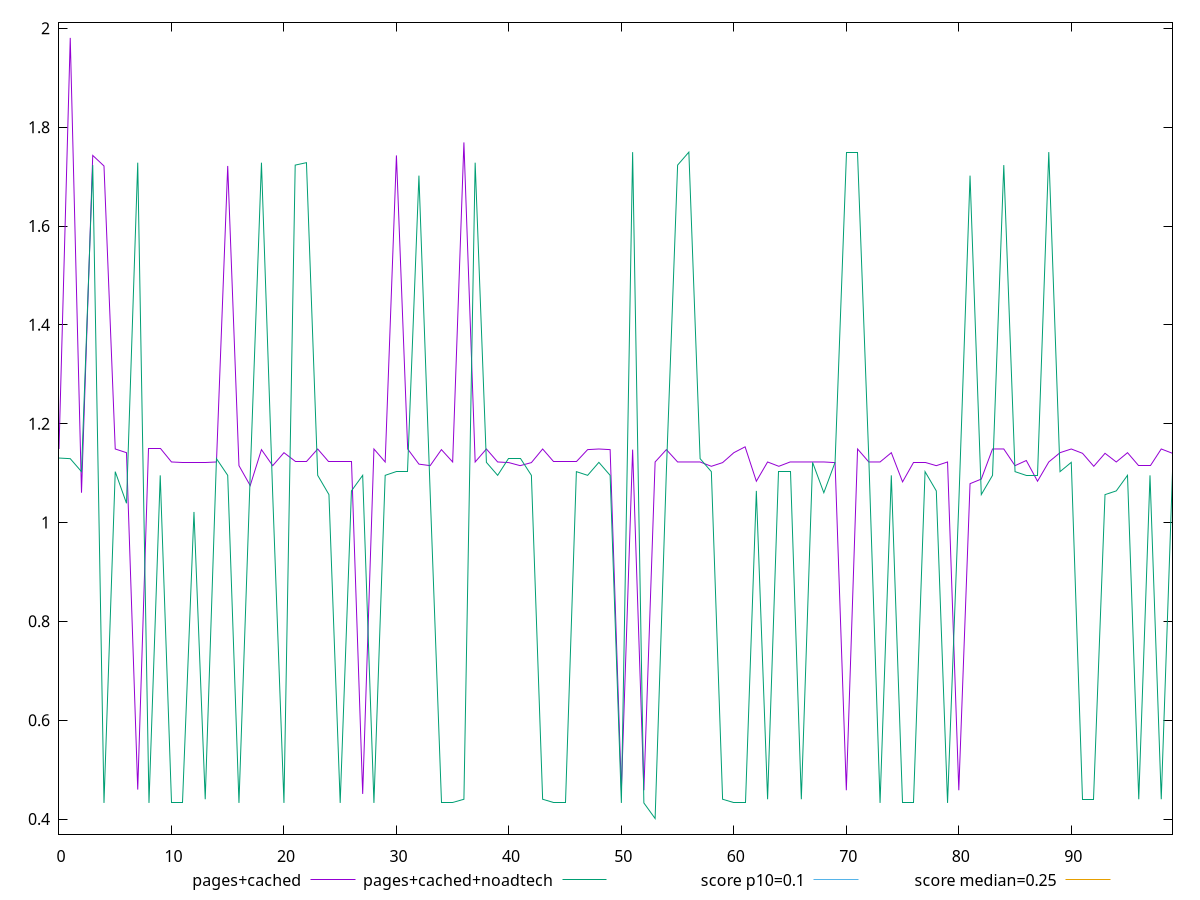reset

$pagesCached <<EOF
0 1.1487898769378662
1 1.9806091851128471
2 1.0602409877777101
3 1.7428253173828125
4 1.7214556884765626
5 1.1487898769378662
6 1.1413265991210937
7 0.45959706687927243
8 1.1487898769378662
9 1.1487898769378664
10 1.1225468959808351
11 1.121230978012085
12 1.1212309780120848
13 1.121230978012085
14 1.122510274887085
15 1.7214556884765624
16 1.1150836181640624
17 1.0747930908203125
18 1.1475105800628662
19 1.1150469970703123
20 1.1413265991210937
21 1.122510274887085
22 1.122510274887085
23 1.1487898769378664
24 1.122510274887085
25 1.122510274887085
26 1.122510274887085
27 0.45085449218749996
28 1.1488118495941162
29 1.122510274887085
30 1.7428985595703121
31 1.1487898769378662
32 1.1181524658203124
33 1.1150836181640624
34 1.1475105800628662
35 1.1225102748870848
36 1.7690829467773435
37 1.122510274887085
38 1.1488118495941162
39 1.1225322475433348
40 1.121230978012085
41 1.1150836181640624
42 1.121230978012085
43 1.1487898769378662
44 1.1225102748870848
45 1.122510274887085
46 1.122510274887085
47 1.1475105800628662
48 1.1487898769378662
49 1.1475105800628662
50 0.45831777000427243
51 1.1475105800628662
52 0.45831777000427243
53 1.122510274887085
54 1.1475105800628662
55 1.1225468959808351
56 1.1225322475433348
57 1.122510274887085
58 1.1137677001953123
59 1.121230978012085
60 1.1413265991210935
61 1.1531697597503663
62 1.083535665512085
63 1.122510274887085
64 1.1137677001953123
65 1.122510274887085
66 1.1225468959808351
67 1.122510274887085
68 1.1225468959808351
69 1.121230978012085
70 0.45831777000427243
71 1.1487898769378662
72 1.122546895980835
73 1.122510274887085
74 1.1413265991210937
75 1.082256368637085
76 1.121230978012085
77 1.121230978012085
78 1.1150469970703123
79 1.122510274887085
80 0.45831777000427243
81 1.07861083984375
82 1.087893575668335
83 1.1488264980316163
84 1.1487898769378662
85 1.1150469970703123
86 1.1254888916015624
87 1.083572286605835
88 1.1225102748870848
89 1.1413265991210937
90 1.1487898769378662
91 1.1400473022460937
92 1.1137677001953123
93 1.1400473022460935
94 1.1225102748870848
95 1.1413265991210937
96 1.1150836181640624
97 1.1150836181640624
98 1.1488264980316163
99 1.1400473022460937
EOF

$pagesCachedNoadtech <<EOF
0 1.1304766597747802
1 1.1292220058441163
2 1.102942403793335
3 1.7232354736328124
4 0.43256591796875
5 1.102942403793335
6 1.038974609375
7 1.7281674194335936
8 0.43256591796875
9 1.0954791259765624
10 0.43256591796875
11 0.43256591796875
12 1.02134765625
13 0.44002919578552246
14 1.1292220058441163
15 1.0954791259765624
16 0.43256591796875
17 1.0954791259765624
18 1.7281674194335936
19 1.0565045166015625
20 0.43256591796875
21 1.7232354736328124
22 1.7281674194335936
23 1.0954791259765624
24 1.0565045166015625
25 0.43256591796875
26 1.063967794418335
27 1.0954791259765624
28 0.43256591796875
29 1.0954791259765624
30 1.102942403793335
31 1.102942403793335
32 1.7018878173828125
33 1.060322265625
34 0.43256591796875
35 0.43256591796875
36 0.44002919578552246
37 1.7281674194335936
38 1.1217587280273438
39 1.0954791259765624
40 1.1292220058441163
41 1.1292220058441163
42 1.0954791259765624
43 0.44002919578552246
44 0.43256591796875
45 0.43256591796875
46 1.102942403793335
47 1.0954791259765624
48 1.1217587280273438
49 1.0954791259765624
50 0.43256591796875
51 1.7495150756835938
52 0.43256591796875
53 0.40105458641052244
54 1.102942403793335
55 1.7232354736328124
56 1.7495150756835938
57 1.1292220058441163
58 1.102942403793335
59 0.44002919578552246
60 0.43256591796875
61 0.43256591796875
62 1.063967794418335
63 0.44002919578552246
64 1.102942403793335
65 1.102942403793335
66 0.44002919578552246
67 1.1217587280273438
68 1.060322265625
69 1.1217587280273438
70 1.7495150756835938
71 1.7495150756835938
72 1.1292220058441163
73 0.43256591796875
74 1.0954791259765624
75 0.43256591796875
76 0.43256591796875
77 1.102942403793335
78 1.063967794418335
79 0.43256591796875
80 1.038974609375
81 1.7018878173828125
82 1.0565045166015625
83 1.0954791259765624
84 1.7232354736328124
85 1.102942403793335
86 1.0954791259765624
87 1.0954791259765624
88 1.7495150756835938
89 1.102942403793335
90 1.1217587280273438
91 0.44002919578552246
92 0.44002919578552246
93 1.0565045166015625
94 1.063967794418335
95 1.0954791259765624
96 0.44002919578552246
97 1.0954791259765624
98 0.44002919578552246
99 1.102942403793335
EOF

set key outside below
set xrange [0:99]
set yrange [0.36946349443647597:2.0122002770868934]
set trange [0.36946349443647597:2.0122002770868934]
set terminal svg size 640, 520 enhanced background rgb 'white'
set output "report_00017_2021-02-10T15-08-03.406Z/cumulative-layout-shift/comparison/line/1_vs_2.svg"

plot $pagesCached title "pages+cached" with line, \
     $pagesCachedNoadtech title "pages+cached+noadtech" with line, \
     0.1 title "score p10=0.1", \
     0.25 title "score median=0.25"

reset
